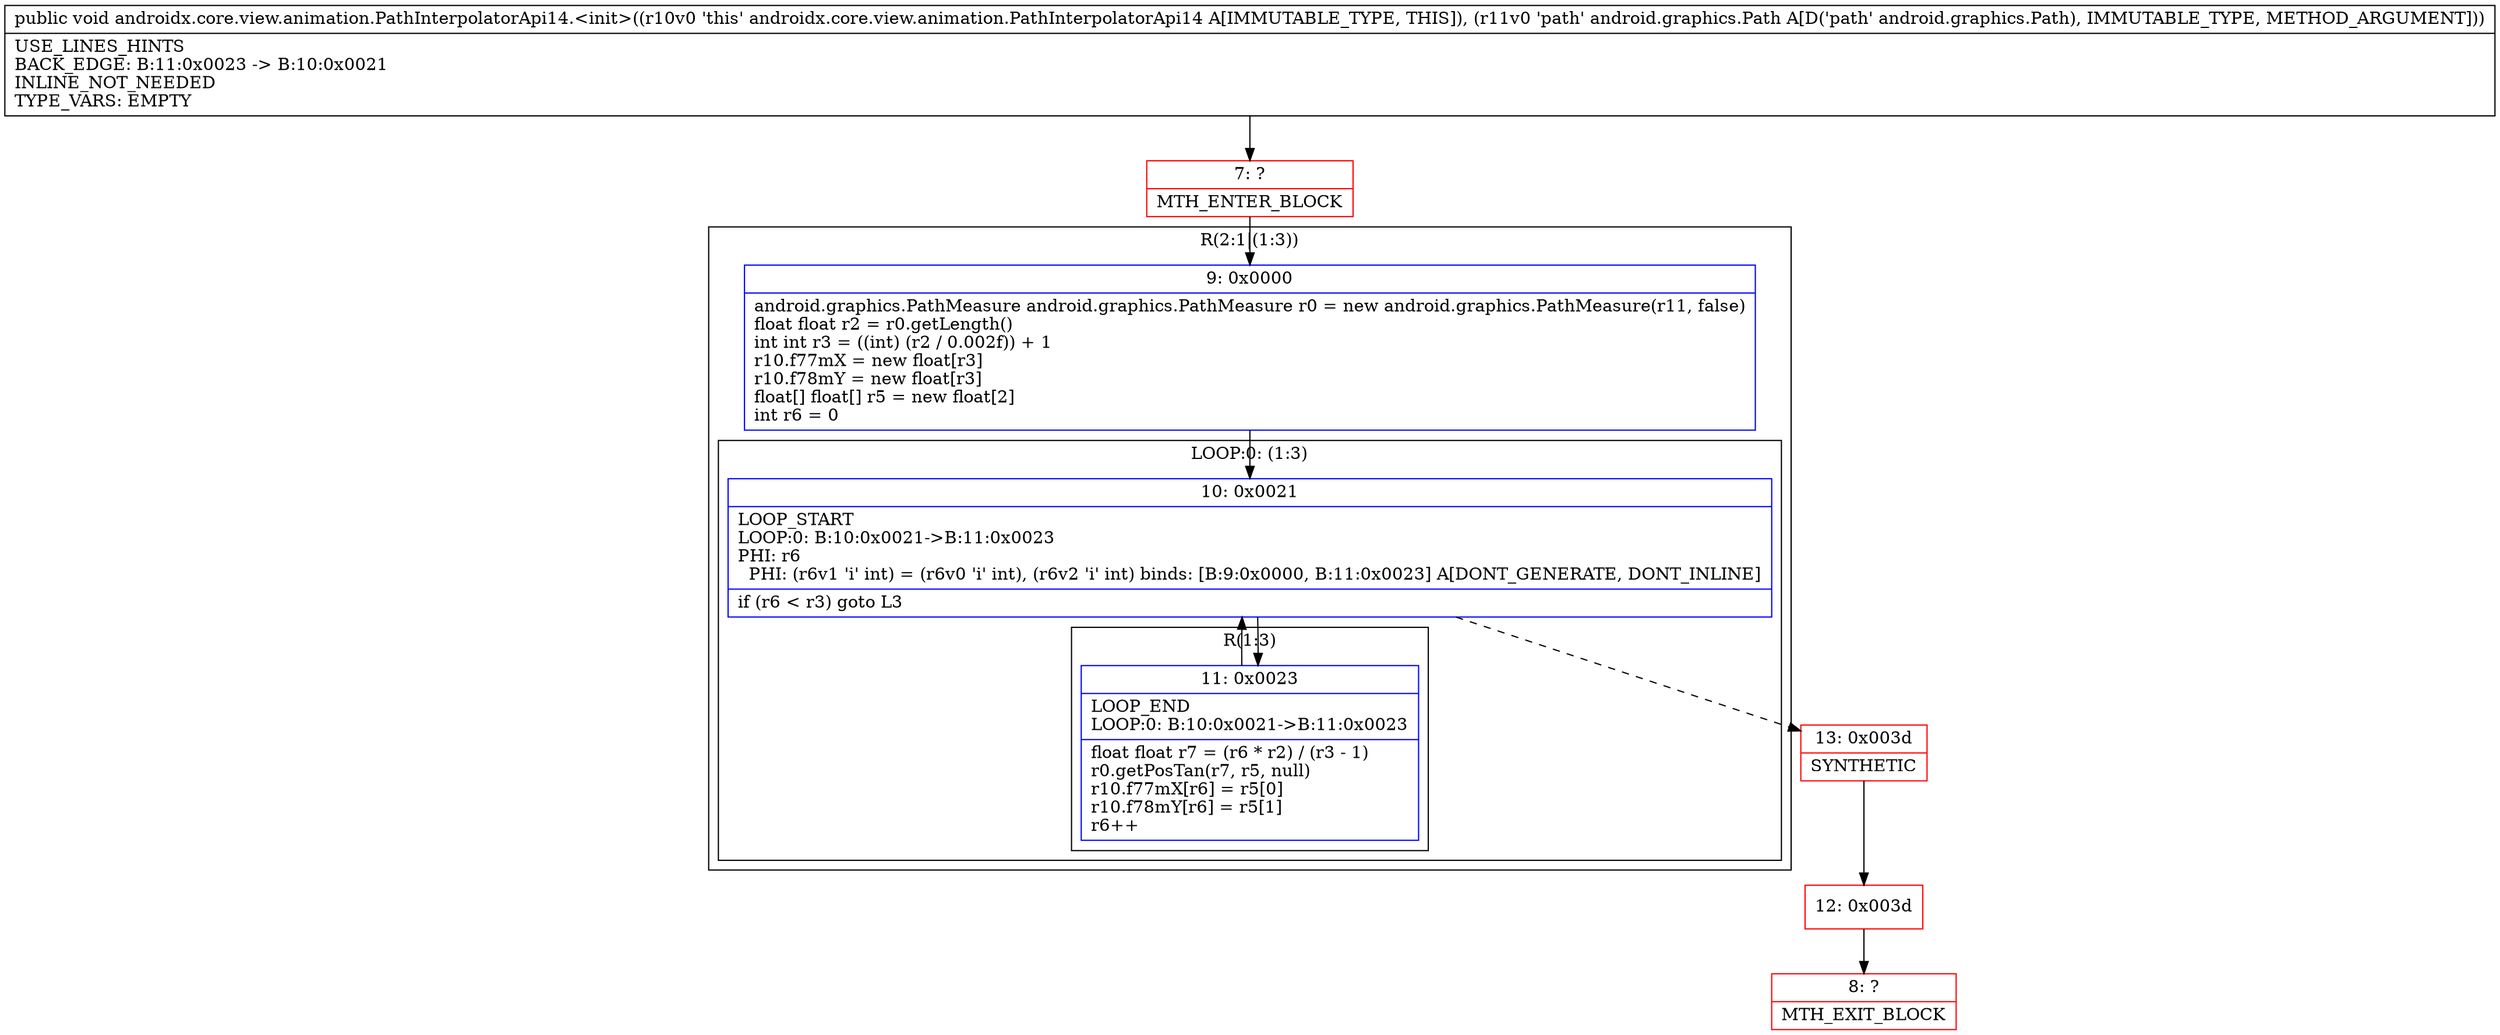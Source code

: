 digraph "CFG forandroidx.core.view.animation.PathInterpolatorApi14.\<init\>(Landroid\/graphics\/Path;)V" {
subgraph cluster_Region_827728411 {
label = "R(2:1|(1:3))";
node [shape=record,color=blue];
Node_9 [shape=record,label="{9\:\ 0x0000|android.graphics.PathMeasure android.graphics.PathMeasure r0 = new android.graphics.PathMeasure(r11, false)\lfloat float r2 = r0.getLength()\lint int r3 = ((int) (r2 \/ 0.002f)) + 1\lr10.f77mX = new float[r3]\lr10.f78mY = new float[r3]\lfloat[] float[] r5 = new float[2]\lint r6 = 0\l}"];
subgraph cluster_LoopRegion_1609956956 {
label = "LOOP:0: (1:3)";
node [shape=record,color=blue];
Node_10 [shape=record,label="{10\:\ 0x0021|LOOP_START\lLOOP:0: B:10:0x0021\-\>B:11:0x0023\lPHI: r6 \l  PHI: (r6v1 'i' int) = (r6v0 'i' int), (r6v2 'i' int) binds: [B:9:0x0000, B:11:0x0023] A[DONT_GENERATE, DONT_INLINE]\l|if (r6 \< r3) goto L3\l}"];
subgraph cluster_Region_1739231920 {
label = "R(1:3)";
node [shape=record,color=blue];
Node_11 [shape=record,label="{11\:\ 0x0023|LOOP_END\lLOOP:0: B:10:0x0021\-\>B:11:0x0023\l|float float r7 = (r6 * r2) \/ (r3 \- 1)\lr0.getPosTan(r7, r5, null)\lr10.f77mX[r6] = r5[0]\lr10.f78mY[r6] = r5[1]\lr6++\l}"];
}
}
}
Node_7 [shape=record,color=red,label="{7\:\ ?|MTH_ENTER_BLOCK\l}"];
Node_13 [shape=record,color=red,label="{13\:\ 0x003d|SYNTHETIC\l}"];
Node_12 [shape=record,color=red,label="{12\:\ 0x003d}"];
Node_8 [shape=record,color=red,label="{8\:\ ?|MTH_EXIT_BLOCK\l}"];
MethodNode[shape=record,label="{public void androidx.core.view.animation.PathInterpolatorApi14.\<init\>((r10v0 'this' androidx.core.view.animation.PathInterpolatorApi14 A[IMMUTABLE_TYPE, THIS]), (r11v0 'path' android.graphics.Path A[D('path' android.graphics.Path), IMMUTABLE_TYPE, METHOD_ARGUMENT]))  | USE_LINES_HINTS\lBACK_EDGE: B:11:0x0023 \-\> B:10:0x0021\lINLINE_NOT_NEEDED\lTYPE_VARS: EMPTY\l}"];
MethodNode -> Node_7;Node_9 -> Node_10;
Node_10 -> Node_11;
Node_10 -> Node_13[style=dashed];
Node_11 -> Node_10;
Node_7 -> Node_9;
Node_13 -> Node_12;
Node_12 -> Node_8;
}

